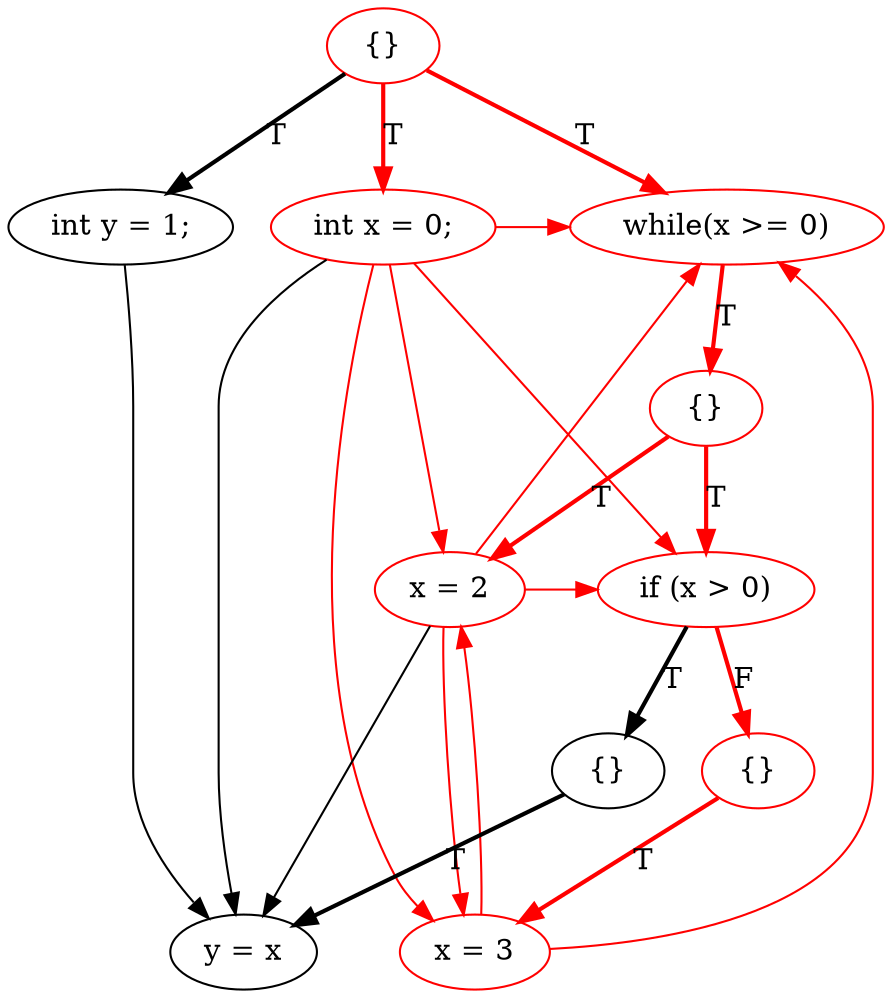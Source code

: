 digraph {
rankdir=TD;
3[label="{}",color=red]; 
3 -> 6[label="T",style=bold,color=red];
6[label="int x = 0;",color=red];
6 -> 0[color=red];
6 -> 4[color=red];
6 -> 8[color=red];
6 -> 9;
6 -> 10[color=red];
3 -> 7[label="T",style=bold];
7[label="int y = 1;"];
7 -> 9;
3 -> 4[label="T",style=bold,color=red];
4[label="while(x >= 0)",color=red]; 
4 -> 5[label="T",style=bold,color=red];
5[label="{}",color=red]; 
5 -> 0[label="T",style=bold,color=red];
0[label="if (x > 0)",color=red]; 
0 -> 1[label="T",style=bold];
1[label="{}"]; 
1 -> 9[label="T",style=bold];
9[label="y = x"];
0 -> 2[label="F",style=bold,color=red];
2[label="{}",color=red]; 
2 -> 10[label="T",style=bold,color=red];
10[label="x = 3",color=red];
10 -> 4[color=red];
10 -> 8[color=red];
5 -> 8[label="T",style=bold,color=red];
8[label="x = 2",color=red];
8 -> 0[color=red];
8 -> 4[color=red];
8 -> 9;
8 -> 10[color=red];
{ rank=same 6 7 4 }{ rank=same 5 }{ rank=same 0 8 }{ rank=same 1 2 }{ rank=same 9 10 }
}